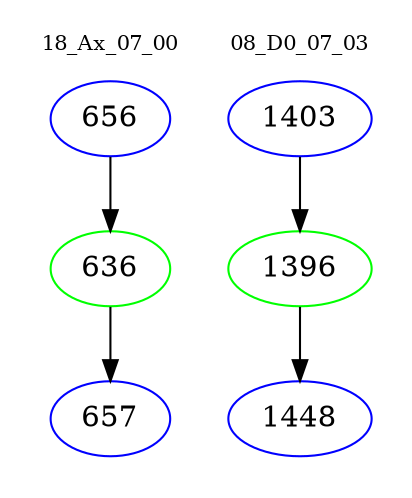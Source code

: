 digraph{
subgraph cluster_0 {
color = white
label = "18_Ax_07_00";
fontsize=10;
T0_656 [label="656", color="blue"]
T0_656 -> T0_636 [color="black"]
T0_636 [label="636", color="green"]
T0_636 -> T0_657 [color="black"]
T0_657 [label="657", color="blue"]
}
subgraph cluster_1 {
color = white
label = "08_D0_07_03";
fontsize=10;
T1_1403 [label="1403", color="blue"]
T1_1403 -> T1_1396 [color="black"]
T1_1396 [label="1396", color="green"]
T1_1396 -> T1_1448 [color="black"]
T1_1448 [label="1448", color="blue"]
}
}
